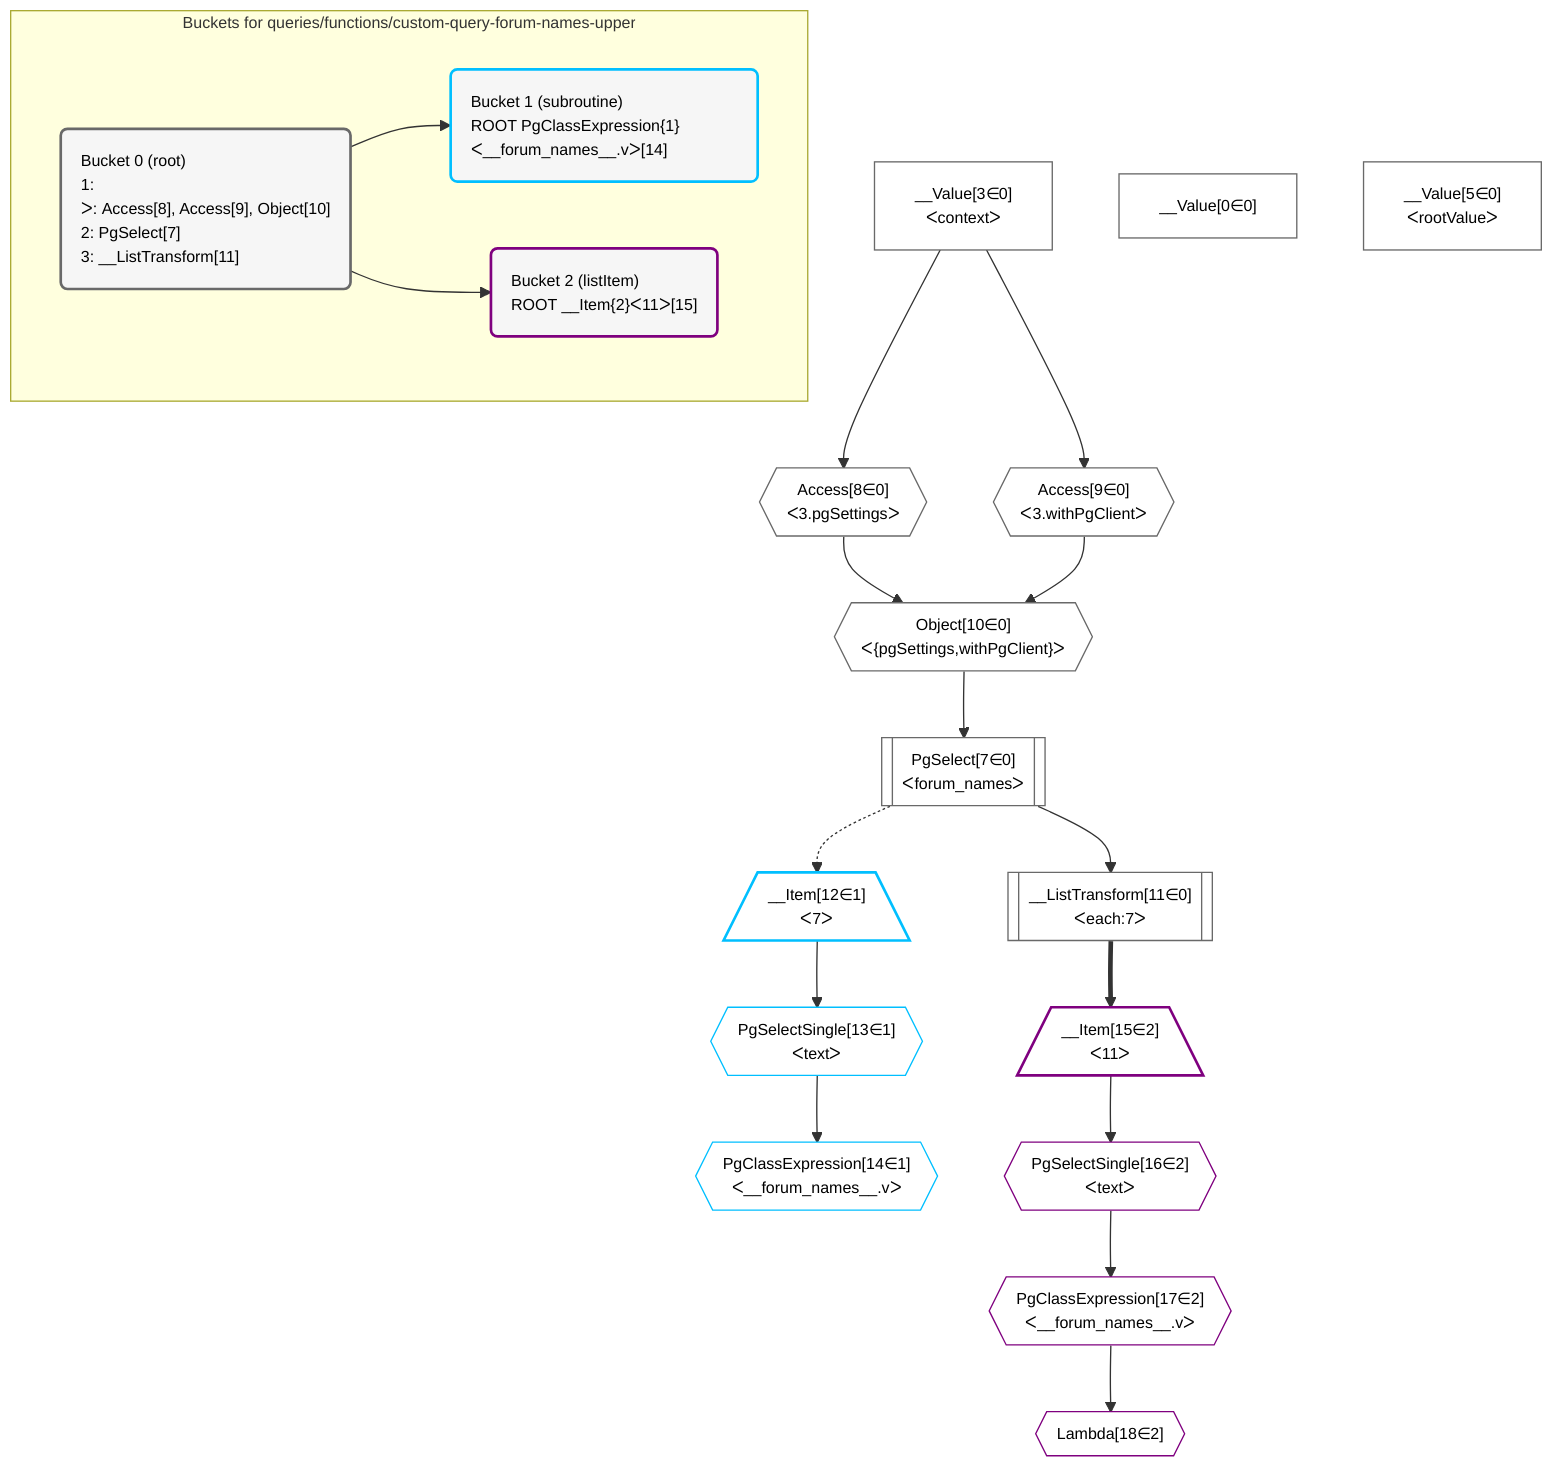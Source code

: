 %%{init: {'themeVariables': { 'fontSize': '12px'}}}%%
graph TD
    classDef path fill:#eee,stroke:#000,color:#000
    classDef plan fill:#fff,stroke-width:1px,color:#000
    classDef itemplan fill:#fff,stroke-width:2px,color:#000
    classDef unbatchedplan fill:#dff,stroke-width:1px,color:#000
    classDef sideeffectplan fill:#fcc,stroke-width:2px,color:#000
    classDef bucket fill:#f6f6f6,color:#000,stroke-width:2px,text-align:left


    %% plan dependencies
    Object10{{"Object[10∈0]<br />ᐸ{pgSettings,withPgClient}ᐳ"}}:::plan
    Access8{{"Access[8∈0]<br />ᐸ3.pgSettingsᐳ"}}:::plan
    Access9{{"Access[9∈0]<br />ᐸ3.withPgClientᐳ"}}:::plan
    Access8 & Access9 --> Object10
    PgSelect7[["PgSelect[7∈0]<br />ᐸforum_namesᐳ"]]:::plan
    Object10 --> PgSelect7
    __Value3["__Value[3∈0]<br />ᐸcontextᐳ"]:::plan
    __Value3 --> Access8
    __Value3 --> Access9
    __ListTransform11[["__ListTransform[11∈0]<br />ᐸeach:7ᐳ"]]:::plan
    PgSelect7 --> __ListTransform11
    __Value0["__Value[0∈0]"]:::plan
    __Value5["__Value[5∈0]<br />ᐸrootValueᐳ"]:::plan
    __Item12[/"__Item[12∈1]<br />ᐸ7ᐳ"\]:::itemplan
    PgSelect7 -.-> __Item12
    PgSelectSingle13{{"PgSelectSingle[13∈1]<br />ᐸtextᐳ"}}:::plan
    __Item12 --> PgSelectSingle13
    PgClassExpression14{{"PgClassExpression[14∈1]<br />ᐸ__forum_names__.vᐳ"}}:::plan
    PgSelectSingle13 --> PgClassExpression14
    __Item15[/"__Item[15∈2]<br />ᐸ11ᐳ"\]:::itemplan
    __ListTransform11 ==> __Item15
    PgSelectSingle16{{"PgSelectSingle[16∈2]<br />ᐸtextᐳ"}}:::plan
    __Item15 --> PgSelectSingle16
    PgClassExpression17{{"PgClassExpression[17∈2]<br />ᐸ__forum_names__.vᐳ"}}:::plan
    PgSelectSingle16 --> PgClassExpression17
    Lambda18{{"Lambda[18∈2]"}}:::plan
    PgClassExpression17 --> Lambda18

    %% define steps

    subgraph "Buckets for queries/functions/custom-query-forum-names-upper"
    Bucket0("Bucket 0 (root)<br />1: <br />ᐳ: Access[8], Access[9], Object[10]<br />2: PgSelect[7]<br />3: __ListTransform[11]"):::bucket
    classDef bucket0 stroke:#696969
    class Bucket0,__Value0,__Value3,__Value5,PgSelect7,Access8,Access9,Object10,__ListTransform11 bucket0
    Bucket1("Bucket 1 (subroutine)<br />ROOT PgClassExpression{1}ᐸ__forum_names__.vᐳ[14]"):::bucket
    classDef bucket1 stroke:#00bfff
    class Bucket1,__Item12,PgSelectSingle13,PgClassExpression14 bucket1
    Bucket2("Bucket 2 (listItem)<br />ROOT __Item{2}ᐸ11ᐳ[15]"):::bucket
    classDef bucket2 stroke:#7f007f
    class Bucket2,__Item15,PgSelectSingle16,PgClassExpression17,Lambda18 bucket2
    Bucket0 --> Bucket1 & Bucket2
    end